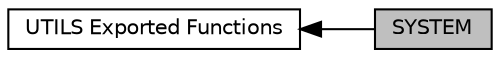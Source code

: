 digraph "SYSTEM"
{
  edge [fontname="Helvetica",fontsize="10",labelfontname="Helvetica",labelfontsize="10"];
  node [fontname="Helvetica",fontsize="10",shape=record];
  rankdir=LR;
  Node0 [label="SYSTEM",height=0.2,width=0.4,color="black", fillcolor="grey75", style="filled", fontcolor="black"];
  Node1 [label="UTILS Exported Functions",height=0.2,width=0.4,color="black", fillcolor="white", style="filled",URL="$group___u_t_i_l_s___l_l___exported___functions.html"];
  Node1->Node0 [shape=plaintext, dir="back", style="solid"];
}
